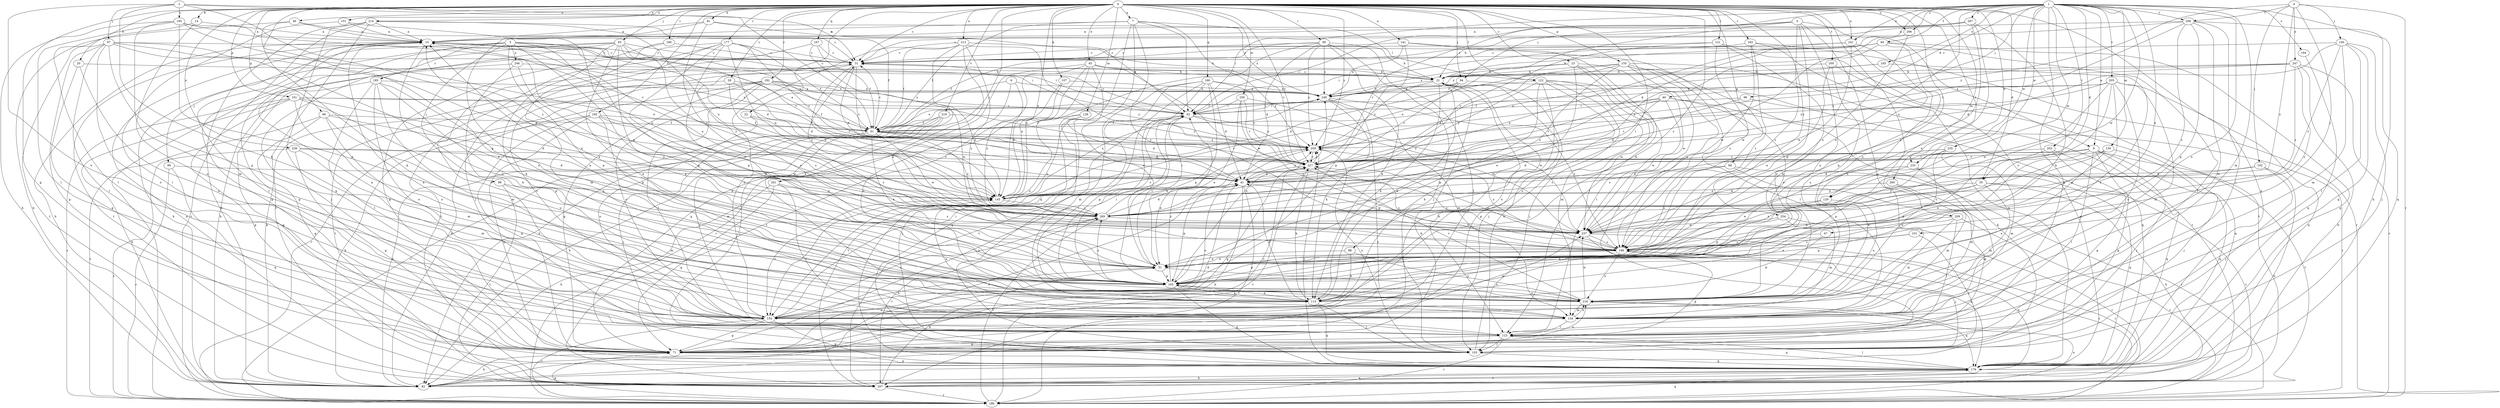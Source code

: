 strict digraph  {
0;
1;
2;
3;
4;
5;
6;
7;
9;
10;
14;
20;
21;
22;
23;
28;
31;
35;
40;
41;
45;
46;
47;
51;
60;
61;
66;
68;
71;
81;
82;
88;
90;
92;
93;
94;
96;
97;
98;
99;
100;
101;
102;
103;
107;
113;
121;
122;
123;
128;
129;
130;
134;
141;
145;
151;
154;
155;
161;
165;
166;
167;
176;
177;
180;
182;
183;
185;
186;
192;
194;
195;
196;
200;
203;
205;
206;
207;
209;
213;
214;
216;
219;
227;
230;
233;
235;
237;
239;
241;
245;
246;
247;
248;
254;
259;
260;
261;
266;
267;
269;
0 -> 7  [label=a];
0 -> 14  [label=b];
0 -> 20  [label=b];
0 -> 22  [label=c];
0 -> 23  [label=c];
0 -> 28  [label=c];
0 -> 31  [label=c];
0 -> 35  [label=d];
0 -> 45  [label=e];
0 -> 46  [label=e];
0 -> 66  [label=g];
0 -> 68  [label=g];
0 -> 71  [label=g];
0 -> 81  [label=h];
0 -> 88  [label=i];
0 -> 90  [label=i];
0 -> 93  [label=j];
0 -> 94  [label=j];
0 -> 107  [label=k];
0 -> 113  [label=k];
0 -> 121  [label=l];
0 -> 122  [label=l];
0 -> 128  [label=m];
0 -> 129  [label=m];
0 -> 141  [label=n];
0 -> 145  [label=n];
0 -> 151  [label=o];
0 -> 155  [label=p];
0 -> 161  [label=p];
0 -> 165  [label=p];
0 -> 166  [label=q];
0 -> 167  [label=q];
0 -> 176  [label=q];
0 -> 177  [label=r];
0 -> 180  [label=r];
0 -> 182  [label=r];
0 -> 183  [label=r];
0 -> 192  [label=s];
0 -> 200  [label=t];
0 -> 209  [label=u];
0 -> 213  [label=u];
0 -> 214  [label=u];
0 -> 216  [label=u];
0 -> 219  [label=v];
0 -> 227  [label=v];
0 -> 230  [label=w];
0 -> 233  [label=w];
0 -> 239  [label=x];
0 -> 241  [label=x];
0 -> 254  [label=y];
0 -> 259  [label=y];
0 -> 260  [label=z];
0 -> 261  [label=z];
0 -> 266  [label=z];
1 -> 9  [label=a];
1 -> 35  [label=d];
1 -> 40  [label=d];
1 -> 41  [label=d];
1 -> 47  [label=e];
1 -> 51  [label=e];
1 -> 60  [label=f];
1 -> 71  [label=g];
1 -> 82  [label=h];
1 -> 92  [label=i];
1 -> 94  [label=j];
1 -> 96  [label=j];
1 -> 129  [label=m];
1 -> 130  [label=m];
1 -> 134  [label=m];
1 -> 194  [label=s];
1 -> 203  [label=t];
1 -> 205  [label=t];
1 -> 206  [label=t];
1 -> 216  [label=u];
1 -> 233  [label=w];
1 -> 235  [label=w];
1 -> 237  [label=w];
1 -> 241  [label=x];
1 -> 245  [label=x];
1 -> 266  [label=z];
1 -> 267  [label=z];
2 -> 31  [label=c];
2 -> 61  [label=f];
2 -> 97  [label=j];
2 -> 113  [label=k];
2 -> 154  [label=o];
2 -> 195  [label=s];
2 -> 269  [label=z];
3 -> 31  [label=c];
3 -> 41  [label=d];
3 -> 51  [label=e];
3 -> 71  [label=g];
3 -> 98  [label=j];
3 -> 99  [label=j];
3 -> 165  [label=p];
3 -> 185  [label=r];
3 -> 196  [label=s];
3 -> 246  [label=x];
4 -> 100  [label=j];
4 -> 101  [label=j];
4 -> 102  [label=j];
4 -> 186  [label=r];
4 -> 206  [label=t];
4 -> 247  [label=x];
4 -> 259  [label=y];
4 -> 269  [label=z];
5 -> 9  [label=a];
5 -> 10  [label=a];
5 -> 145  [label=n];
5 -> 154  [label=o];
5 -> 165  [label=p];
5 -> 196  [label=s];
5 -> 216  [label=u];
5 -> 227  [label=v];
6 -> 82  [label=h];
6 -> 216  [label=u];
6 -> 248  [label=x];
6 -> 269  [label=z];
7 -> 10  [label=a];
7 -> 61  [label=f];
7 -> 92  [label=i];
7 -> 122  [label=l];
7 -> 154  [label=o];
7 -> 176  [label=q];
7 -> 196  [label=s];
7 -> 227  [label=v];
9 -> 71  [label=g];
9 -> 103  [label=j];
9 -> 123  [label=l];
9 -> 165  [label=p];
9 -> 176  [label=q];
9 -> 207  [label=t];
9 -> 227  [label=v];
9 -> 237  [label=w];
9 -> 269  [label=z];
10 -> 31  [label=c];
10 -> 82  [label=h];
10 -> 92  [label=i];
10 -> 123  [label=l];
10 -> 207  [label=t];
10 -> 216  [label=u];
14 -> 10  [label=a];
14 -> 123  [label=l];
14 -> 154  [label=o];
20 -> 21  [label=b];
20 -> 71  [label=g];
20 -> 154  [label=o];
21 -> 31  [label=c];
21 -> 61  [label=f];
21 -> 103  [label=j];
21 -> 113  [label=k];
21 -> 248  [label=x];
22 -> 61  [label=f];
22 -> 154  [label=o];
22 -> 196  [label=s];
23 -> 21  [label=b];
23 -> 51  [label=e];
23 -> 123  [label=l];
23 -> 154  [label=o];
23 -> 237  [label=w];
23 -> 248  [label=x];
28 -> 41  [label=d];
28 -> 145  [label=n];
28 -> 207  [label=t];
28 -> 248  [label=x];
31 -> 21  [label=b];
31 -> 41  [label=d];
31 -> 51  [label=e];
31 -> 82  [label=h];
31 -> 227  [label=v];
31 -> 269  [label=z];
35 -> 82  [label=h];
35 -> 134  [label=m];
35 -> 145  [label=n];
35 -> 196  [label=s];
35 -> 207  [label=t];
35 -> 237  [label=w];
40 -> 41  [label=d];
40 -> 51  [label=e];
40 -> 92  [label=i];
40 -> 186  [label=r];
40 -> 227  [label=v];
40 -> 237  [label=w];
40 -> 259  [label=y];
41 -> 82  [label=h];
41 -> 145  [label=n];
41 -> 154  [label=o];
41 -> 165  [label=p];
41 -> 186  [label=r];
41 -> 237  [label=w];
41 -> 259  [label=y];
45 -> 21  [label=b];
45 -> 51  [label=e];
45 -> 145  [label=n];
45 -> 154  [label=o];
45 -> 186  [label=r];
45 -> 207  [label=t];
45 -> 237  [label=w];
45 -> 259  [label=y];
46 -> 10  [label=a];
46 -> 31  [label=c];
46 -> 82  [label=h];
46 -> 113  [label=k];
47 -> 113  [label=k];
47 -> 196  [label=s];
51 -> 10  [label=a];
51 -> 92  [label=i];
51 -> 165  [label=p];
51 -> 216  [label=u];
60 -> 21  [label=b];
60 -> 31  [label=c];
60 -> 92  [label=i];
60 -> 123  [label=l];
60 -> 165  [label=p];
60 -> 176  [label=q];
60 -> 269  [label=z];
61 -> 10  [label=a];
61 -> 31  [label=c];
61 -> 41  [label=d];
61 -> 51  [label=e];
61 -> 82  [label=h];
61 -> 103  [label=j];
61 -> 227  [label=v];
61 -> 237  [label=w];
61 -> 248  [label=x];
61 -> 259  [label=y];
61 -> 269  [label=z];
66 -> 41  [label=d];
66 -> 61  [label=f];
66 -> 71  [label=g];
66 -> 134  [label=m];
66 -> 186  [label=r];
66 -> 216  [label=u];
68 -> 41  [label=d];
68 -> 71  [label=g];
68 -> 186  [label=r];
68 -> 196  [label=s];
71 -> 21  [label=b];
71 -> 41  [label=d];
71 -> 82  [label=h];
71 -> 176  [label=q];
71 -> 216  [label=u];
71 -> 227  [label=v];
71 -> 259  [label=y];
81 -> 10  [label=a];
81 -> 92  [label=i];
81 -> 216  [label=u];
81 -> 248  [label=x];
81 -> 269  [label=z];
82 -> 21  [label=b];
82 -> 41  [label=d];
88 -> 51  [label=e];
88 -> 113  [label=k];
88 -> 216  [label=u];
90 -> 21  [label=b];
90 -> 31  [label=c];
90 -> 41  [label=d];
90 -> 61  [label=f];
90 -> 103  [label=j];
90 -> 113  [label=k];
90 -> 123  [label=l];
90 -> 145  [label=n];
90 -> 248  [label=x];
90 -> 259  [label=y];
92 -> 31  [label=c];
92 -> 61  [label=f];
92 -> 165  [label=p];
92 -> 237  [label=w];
92 -> 259  [label=y];
93 -> 31  [label=c];
93 -> 71  [label=g];
93 -> 82  [label=h];
93 -> 92  [label=i];
93 -> 103  [label=j];
93 -> 113  [label=k];
93 -> 165  [label=p];
93 -> 216  [label=u];
93 -> 227  [label=v];
93 -> 269  [label=z];
94 -> 176  [label=q];
94 -> 227  [label=v];
94 -> 248  [label=x];
94 -> 259  [label=y];
96 -> 92  [label=i];
96 -> 176  [label=q];
96 -> 227  [label=v];
97 -> 31  [label=c];
97 -> 51  [label=e];
97 -> 71  [label=g];
97 -> 123  [label=l];
97 -> 145  [label=n];
97 -> 154  [label=o];
97 -> 165  [label=p];
97 -> 207  [label=t];
97 -> 259  [label=y];
98 -> 134  [label=m];
98 -> 145  [label=n];
98 -> 207  [label=t];
99 -> 41  [label=d];
99 -> 176  [label=q];
99 -> 186  [label=r];
100 -> 31  [label=c];
100 -> 41  [label=d];
100 -> 71  [label=g];
100 -> 103  [label=j];
100 -> 123  [label=l];
100 -> 134  [label=m];
100 -> 269  [label=z];
101 -> 51  [label=e];
101 -> 103  [label=j];
101 -> 196  [label=s];
102 -> 41  [label=d];
102 -> 82  [label=h];
102 -> 103  [label=j];
102 -> 269  [label=z];
103 -> 21  [label=b];
103 -> 176  [label=q];
103 -> 259  [label=y];
107 -> 71  [label=g];
107 -> 145  [label=n];
107 -> 248  [label=x];
113 -> 21  [label=b];
113 -> 41  [label=d];
113 -> 92  [label=i];
113 -> 103  [label=j];
113 -> 154  [label=o];
113 -> 165  [label=p];
113 -> 176  [label=q];
121 -> 31  [label=c];
121 -> 207  [label=t];
121 -> 216  [label=u];
121 -> 227  [label=v];
121 -> 237  [label=w];
122 -> 71  [label=g];
122 -> 103  [label=j];
122 -> 134  [label=m];
122 -> 154  [label=o];
122 -> 165  [label=p];
122 -> 237  [label=w];
122 -> 248  [label=x];
122 -> 269  [label=z];
123 -> 71  [label=g];
123 -> 103  [label=j];
123 -> 176  [label=q];
123 -> 186  [label=r];
128 -> 41  [label=d];
128 -> 61  [label=f];
128 -> 103  [label=j];
128 -> 207  [label=t];
129 -> 165  [label=p];
129 -> 216  [label=u];
129 -> 269  [label=z];
130 -> 51  [label=e];
130 -> 103  [label=j];
130 -> 154  [label=o];
130 -> 196  [label=s];
130 -> 227  [label=v];
134 -> 10  [label=a];
134 -> 123  [label=l];
134 -> 145  [label=n];
134 -> 216  [label=u];
141 -> 31  [label=c];
141 -> 123  [label=l];
141 -> 165  [label=p];
141 -> 196  [label=s];
141 -> 248  [label=x];
145 -> 31  [label=c];
145 -> 154  [label=o];
145 -> 227  [label=v];
145 -> 248  [label=x];
145 -> 269  [label=z];
151 -> 10  [label=a];
151 -> 123  [label=l];
151 -> 269  [label=z];
154 -> 10  [label=a];
154 -> 21  [label=b];
154 -> 31  [label=c];
154 -> 51  [label=e];
154 -> 71  [label=g];
154 -> 92  [label=i];
154 -> 176  [label=q];
154 -> 186  [label=r];
154 -> 237  [label=w];
154 -> 269  [label=z];
155 -> 21  [label=b];
155 -> 41  [label=d];
155 -> 82  [label=h];
155 -> 103  [label=j];
155 -> 123  [label=l];
155 -> 145  [label=n];
155 -> 196  [label=s];
155 -> 207  [label=t];
155 -> 269  [label=z];
161 -> 61  [label=f];
161 -> 71  [label=g];
161 -> 82  [label=h];
161 -> 92  [label=i];
161 -> 145  [label=n];
161 -> 165  [label=p];
161 -> 186  [label=r];
161 -> 216  [label=u];
165 -> 10  [label=a];
165 -> 92  [label=i];
165 -> 113  [label=k];
165 -> 176  [label=q];
165 -> 216  [label=u];
165 -> 248  [label=x];
165 -> 259  [label=y];
165 -> 269  [label=z];
166 -> 41  [label=d];
166 -> 103  [label=j];
166 -> 134  [label=m];
166 -> 165  [label=p];
166 -> 176  [label=q];
166 -> 207  [label=t];
166 -> 227  [label=v];
166 -> 248  [label=x];
167 -> 31  [label=c];
167 -> 61  [label=f];
167 -> 154  [label=o];
167 -> 259  [label=y];
176 -> 82  [label=h];
176 -> 123  [label=l];
176 -> 207  [label=t];
176 -> 259  [label=y];
177 -> 31  [label=c];
177 -> 51  [label=e];
177 -> 61  [label=f];
177 -> 71  [label=g];
177 -> 103  [label=j];
177 -> 145  [label=n];
177 -> 165  [label=p];
177 -> 207  [label=t];
177 -> 227  [label=v];
180 -> 31  [label=c];
180 -> 82  [label=h];
180 -> 134  [label=m];
182 -> 71  [label=g];
182 -> 82  [label=h];
182 -> 123  [label=l];
182 -> 145  [label=n];
182 -> 154  [label=o];
182 -> 186  [label=r];
182 -> 237  [label=w];
182 -> 248  [label=x];
182 -> 259  [label=y];
183 -> 31  [label=c];
183 -> 176  [label=q];
183 -> 186  [label=r];
183 -> 196  [label=s];
183 -> 237  [label=w];
185 -> 123  [label=l];
185 -> 134  [label=m];
185 -> 154  [label=o];
185 -> 165  [label=p];
185 -> 176  [label=q];
185 -> 216  [label=u];
185 -> 248  [label=x];
186 -> 71  [label=g];
186 -> 176  [label=q];
186 -> 216  [label=u];
186 -> 227  [label=v];
186 -> 269  [label=z];
192 -> 61  [label=f];
192 -> 71  [label=g];
192 -> 82  [label=h];
192 -> 134  [label=m];
192 -> 176  [label=q];
192 -> 237  [label=w];
192 -> 269  [label=z];
194 -> 176  [label=q];
195 -> 10  [label=a];
195 -> 82  [label=h];
195 -> 123  [label=l];
195 -> 134  [label=m];
195 -> 145  [label=n];
195 -> 165  [label=p];
195 -> 227  [label=v];
196 -> 51  [label=e];
196 -> 71  [label=g];
196 -> 103  [label=j];
196 -> 165  [label=p];
196 -> 176  [label=q];
196 -> 216  [label=u];
196 -> 227  [label=v];
196 -> 259  [label=y];
200 -> 21  [label=b];
200 -> 51  [label=e];
200 -> 176  [label=q];
200 -> 216  [label=u];
203 -> 71  [label=g];
203 -> 113  [label=k];
203 -> 176  [label=q];
203 -> 227  [label=v];
205 -> 61  [label=f];
205 -> 134  [label=m];
205 -> 154  [label=o];
205 -> 165  [label=p];
205 -> 176  [label=q];
205 -> 196  [label=s];
205 -> 237  [label=w];
205 -> 248  [label=x];
205 -> 259  [label=y];
206 -> 10  [label=a];
206 -> 31  [label=c];
206 -> 123  [label=l];
206 -> 134  [label=m];
206 -> 165  [label=p];
206 -> 176  [label=q];
206 -> 196  [label=s];
206 -> 227  [label=v];
207 -> 10  [label=a];
207 -> 51  [label=e];
207 -> 176  [label=q];
207 -> 186  [label=r];
207 -> 196  [label=s];
209 -> 123  [label=l];
209 -> 134  [label=m];
209 -> 165  [label=p];
209 -> 186  [label=r];
209 -> 237  [label=w];
213 -> 21  [label=b];
213 -> 31  [label=c];
213 -> 51  [label=e];
213 -> 61  [label=f];
213 -> 113  [label=k];
213 -> 154  [label=o];
213 -> 196  [label=s];
213 -> 227  [label=v];
214 -> 10  [label=a];
214 -> 61  [label=f];
214 -> 71  [label=g];
214 -> 82  [label=h];
214 -> 145  [label=n];
214 -> 186  [label=r];
214 -> 207  [label=t];
216 -> 134  [label=m];
216 -> 176  [label=q];
216 -> 227  [label=v];
216 -> 237  [label=w];
219 -> 61  [label=f];
219 -> 82  [label=h];
219 -> 103  [label=j];
219 -> 123  [label=l];
219 -> 186  [label=r];
219 -> 259  [label=y];
227 -> 41  [label=d];
227 -> 71  [label=g];
227 -> 113  [label=k];
227 -> 196  [label=s];
227 -> 259  [label=y];
230 -> 51  [label=e];
230 -> 92  [label=i];
230 -> 196  [label=s];
230 -> 227  [label=v];
230 -> 237  [label=w];
233 -> 41  [label=d];
233 -> 51  [label=e];
233 -> 134  [label=m];
233 -> 176  [label=q];
235 -> 41  [label=d];
235 -> 134  [label=m];
235 -> 165  [label=p];
235 -> 216  [label=u];
235 -> 227  [label=v];
235 -> 269  [label=z];
237 -> 10  [label=a];
237 -> 176  [label=q];
237 -> 186  [label=r];
237 -> 196  [label=s];
239 -> 41  [label=d];
239 -> 71  [label=g];
239 -> 134  [label=m];
239 -> 186  [label=r];
239 -> 227  [label=v];
241 -> 31  [label=c];
241 -> 113  [label=k];
241 -> 145  [label=n];
241 -> 216  [label=u];
241 -> 237  [label=w];
245 -> 21  [label=b];
245 -> 216  [label=u];
245 -> 259  [label=y];
246 -> 21  [label=b];
246 -> 113  [label=k];
246 -> 165  [label=p];
246 -> 186  [label=r];
247 -> 21  [label=b];
247 -> 82  [label=h];
247 -> 186  [label=r];
247 -> 196  [label=s];
247 -> 248  [label=x];
247 -> 259  [label=y];
247 -> 269  [label=z];
248 -> 92  [label=i];
248 -> 113  [label=k];
248 -> 134  [label=m];
248 -> 196  [label=s];
248 -> 207  [label=t];
254 -> 113  [label=k];
254 -> 134  [label=m];
254 -> 186  [label=r];
254 -> 237  [label=w];
259 -> 10  [label=a];
259 -> 51  [label=e];
259 -> 227  [label=v];
260 -> 123  [label=l];
260 -> 134  [label=m];
260 -> 145  [label=n];
261 -> 71  [label=g];
261 -> 82  [label=h];
261 -> 123  [label=l];
261 -> 145  [label=n];
261 -> 196  [label=s];
266 -> 145  [label=n];
266 -> 196  [label=s];
267 -> 10  [label=a];
267 -> 21  [label=b];
267 -> 51  [label=e];
267 -> 92  [label=i];
267 -> 113  [label=k];
267 -> 196  [label=s];
269 -> 10  [label=a];
269 -> 41  [label=d];
269 -> 92  [label=i];
269 -> 207  [label=t];
269 -> 237  [label=w];
}
